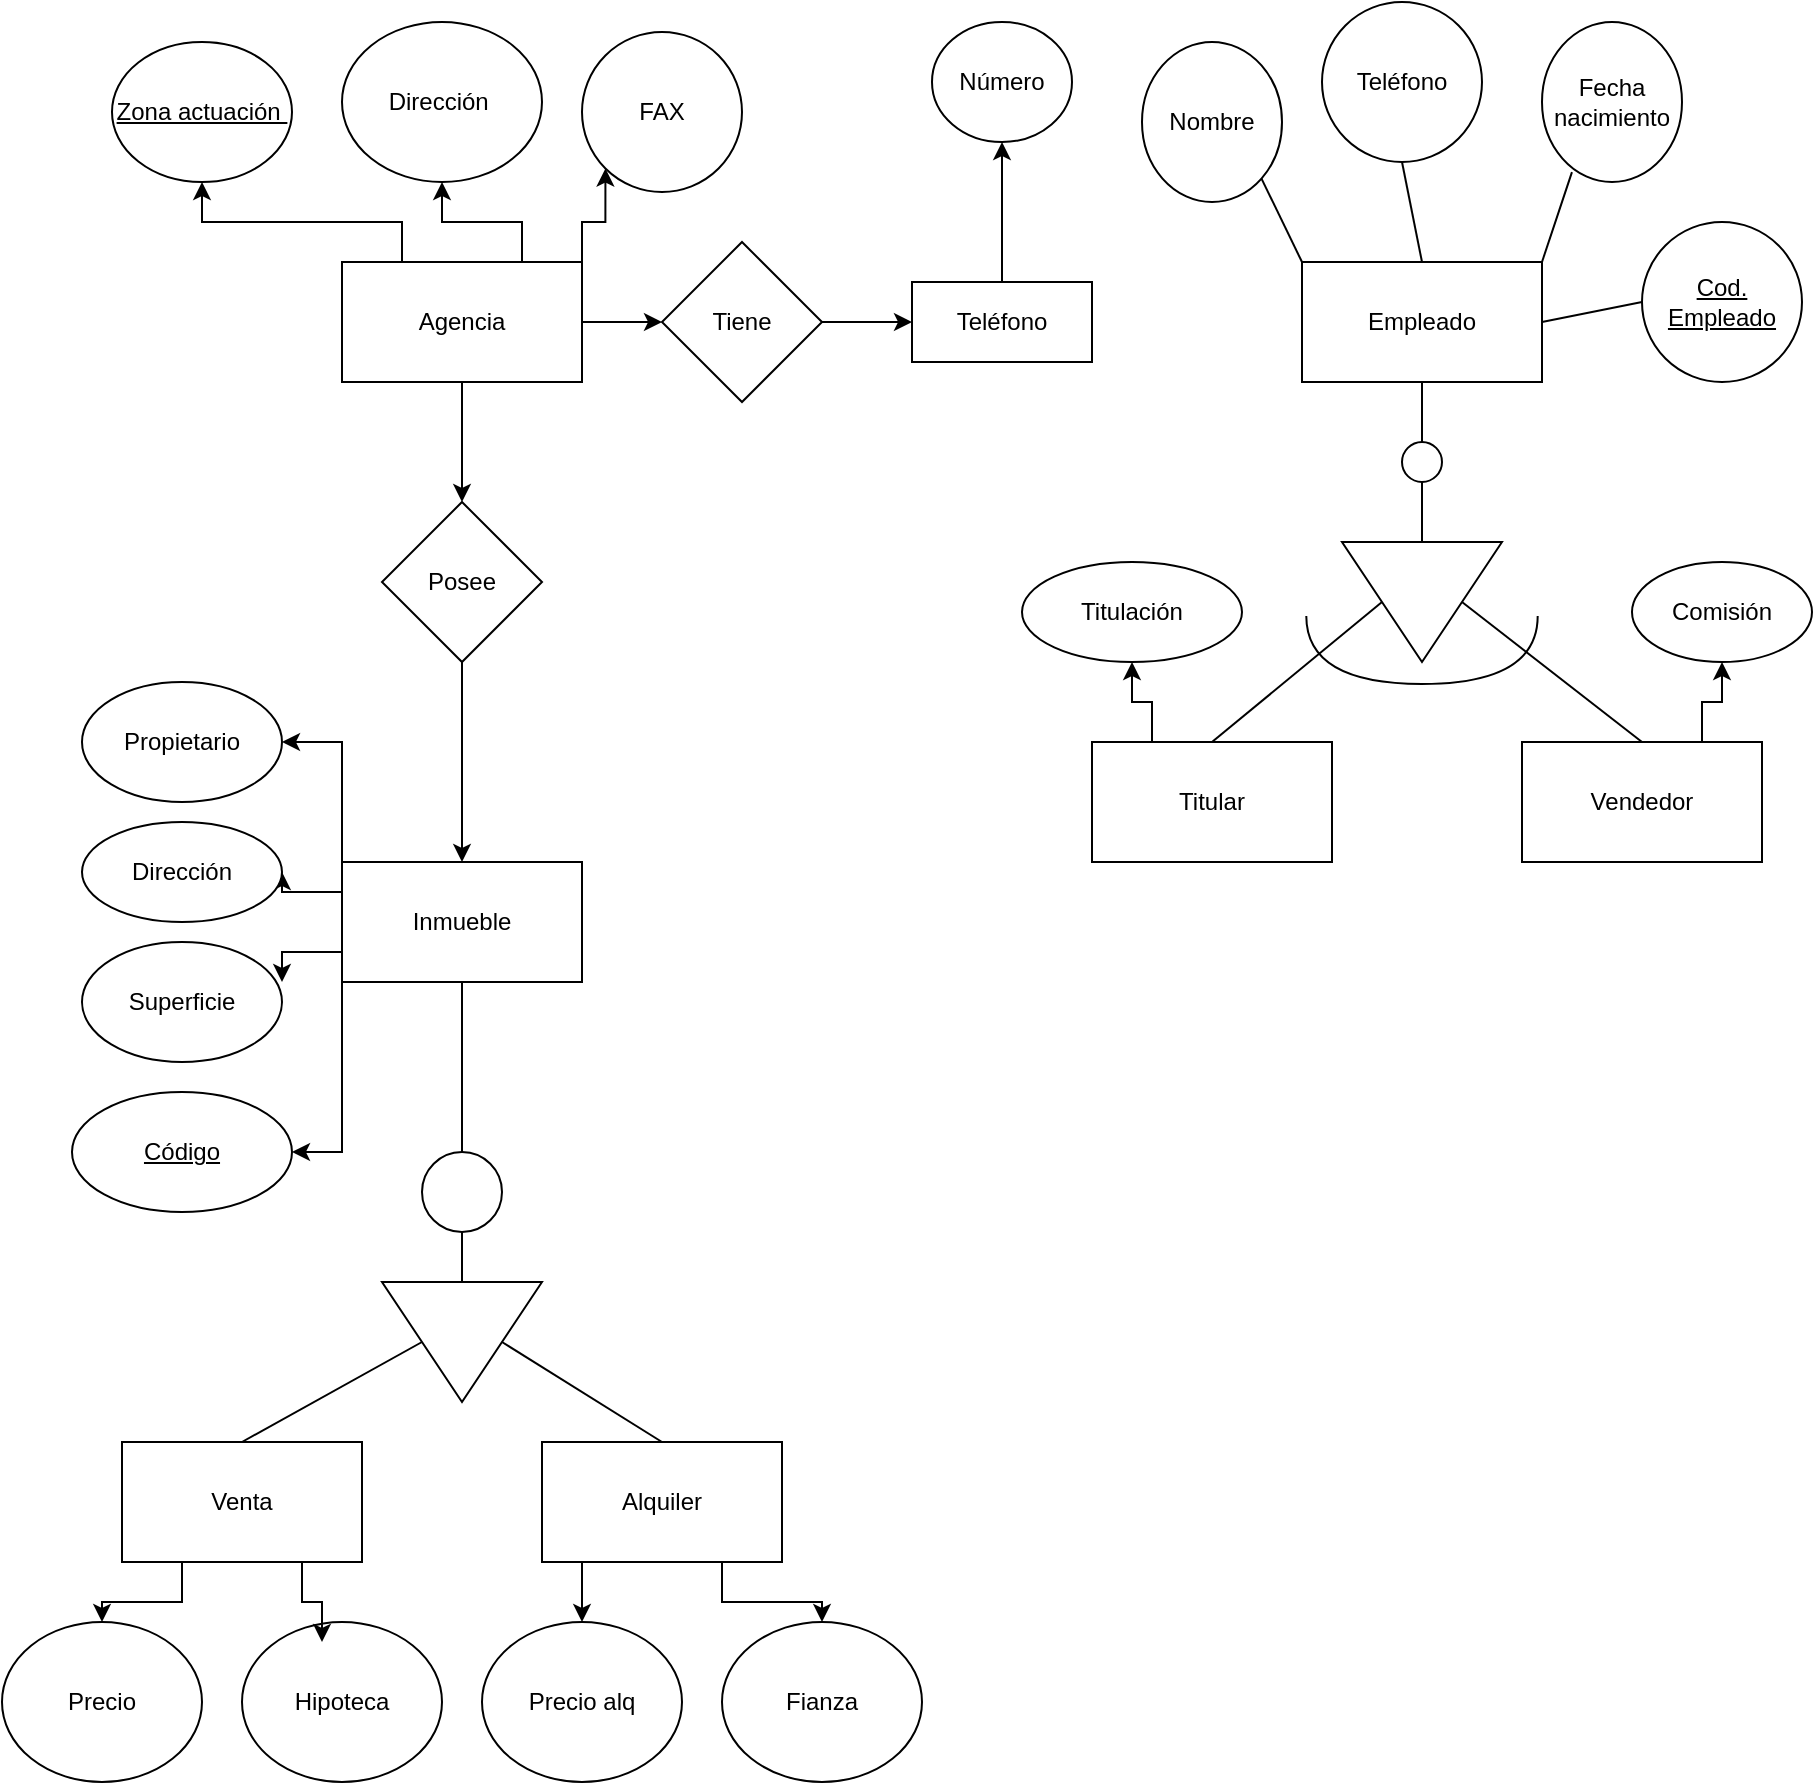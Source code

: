 <mxfile version="28.2.7">
  <diagram name="Página-1" id="10zk7ezHenCugw7qx0ki">
    <mxGraphModel dx="1878" dy="615" grid="1" gridSize="10" guides="1" tooltips="1" connect="1" arrows="1" fold="1" page="1" pageScale="1" pageWidth="827" pageHeight="1169" math="0" shadow="0">
      <root>
        <mxCell id="0" />
        <mxCell id="1" parent="0" />
        <mxCell id="nqIpu79dys8KzVs8E-yq-19" style="edgeStyle=orthogonalEdgeStyle;rounded=0;orthogonalLoop=1;jettySize=auto;html=1;exitX=0.5;exitY=1;exitDx=0;exitDy=0;entryX=0.5;entryY=0;entryDx=0;entryDy=0;" edge="1" parent="1" source="nqIpu79dys8KzVs8E-yq-1" target="nqIpu79dys8KzVs8E-yq-14">
          <mxGeometry relative="1" as="geometry" />
        </mxCell>
        <mxCell id="nqIpu79dys8KzVs8E-yq-30" style="edgeStyle=orthogonalEdgeStyle;rounded=0;orthogonalLoop=1;jettySize=auto;html=1;exitX=0.25;exitY=0;exitDx=0;exitDy=0;entryX=0.5;entryY=1;entryDx=0;entryDy=0;" edge="1" parent="1" source="nqIpu79dys8KzVs8E-yq-1" target="nqIpu79dys8KzVs8E-yq-22">
          <mxGeometry relative="1" as="geometry" />
        </mxCell>
        <mxCell id="nqIpu79dys8KzVs8E-yq-31" style="edgeStyle=orthogonalEdgeStyle;rounded=0;orthogonalLoop=1;jettySize=auto;html=1;exitX=0.75;exitY=0;exitDx=0;exitDy=0;entryX=0.5;entryY=1;entryDx=0;entryDy=0;" edge="1" parent="1" source="nqIpu79dys8KzVs8E-yq-1" target="nqIpu79dys8KzVs8E-yq-23">
          <mxGeometry relative="1" as="geometry" />
        </mxCell>
        <mxCell id="nqIpu79dys8KzVs8E-yq-56" style="edgeStyle=orthogonalEdgeStyle;rounded=0;orthogonalLoop=1;jettySize=auto;html=1;exitX=1;exitY=0;exitDx=0;exitDy=0;entryX=0;entryY=1;entryDx=0;entryDy=0;" edge="1" parent="1" source="nqIpu79dys8KzVs8E-yq-1" target="nqIpu79dys8KzVs8E-yq-55">
          <mxGeometry relative="1" as="geometry" />
        </mxCell>
        <mxCell id="nqIpu79dys8KzVs8E-yq-59" style="edgeStyle=orthogonalEdgeStyle;rounded=0;orthogonalLoop=1;jettySize=auto;html=1;exitX=1;exitY=0.5;exitDx=0;exitDy=0;entryX=0;entryY=0.5;entryDx=0;entryDy=0;" edge="1" parent="1" source="nqIpu79dys8KzVs8E-yq-1" target="nqIpu79dys8KzVs8E-yq-32">
          <mxGeometry relative="1" as="geometry" />
        </mxCell>
        <mxCell id="nqIpu79dys8KzVs8E-yq-1" value="Agencia" style="rounded=0;whiteSpace=wrap;html=1;" vertex="1" parent="1">
          <mxGeometry x="50" y="140" width="120" height="60" as="geometry" />
        </mxCell>
        <mxCell id="nqIpu79dys8KzVs8E-yq-33" style="edgeStyle=orthogonalEdgeStyle;rounded=0;orthogonalLoop=1;jettySize=auto;html=1;exitX=0.5;exitY=1;exitDx=0;exitDy=0;" edge="1" parent="1" source="nqIpu79dys8KzVs8E-yq-34">
          <mxGeometry relative="1" as="geometry">
            <mxPoint x="590" y="230" as="targetPoint" />
          </mxGeometry>
        </mxCell>
        <mxCell id="nqIpu79dys8KzVs8E-yq-3" value="Empleado" style="rounded=0;whiteSpace=wrap;html=1;" vertex="1" parent="1">
          <mxGeometry x="530" y="140" width="120" height="60" as="geometry" />
        </mxCell>
        <mxCell id="nqIpu79dys8KzVs8E-yq-47" style="edgeStyle=orthogonalEdgeStyle;rounded=0;orthogonalLoop=1;jettySize=auto;html=1;exitX=0.25;exitY=0;exitDx=0;exitDy=0;entryX=0.5;entryY=1;entryDx=0;entryDy=0;" edge="1" parent="1" source="nqIpu79dys8KzVs8E-yq-5" target="nqIpu79dys8KzVs8E-yq-46">
          <mxGeometry relative="1" as="geometry" />
        </mxCell>
        <mxCell id="nqIpu79dys8KzVs8E-yq-5" value="Titular" style="rounded=0;whiteSpace=wrap;html=1;" vertex="1" parent="1">
          <mxGeometry x="425" y="380" width="120" height="60" as="geometry" />
        </mxCell>
        <mxCell id="nqIpu79dys8KzVs8E-yq-48" style="edgeStyle=orthogonalEdgeStyle;rounded=0;orthogonalLoop=1;jettySize=auto;html=1;exitX=0.75;exitY=0;exitDx=0;exitDy=0;entryX=0.5;entryY=1;entryDx=0;entryDy=0;" edge="1" parent="1" source="nqIpu79dys8KzVs8E-yq-6" target="nqIpu79dys8KzVs8E-yq-44">
          <mxGeometry relative="1" as="geometry" />
        </mxCell>
        <mxCell id="nqIpu79dys8KzVs8E-yq-6" value="Vendedor" style="rounded=0;whiteSpace=wrap;html=1;" vertex="1" parent="1">
          <mxGeometry x="640" y="380" width="120" height="60" as="geometry" />
        </mxCell>
        <mxCell id="nqIpu79dys8KzVs8E-yq-7" value="Fecha nacimiento" style="ellipse;whiteSpace=wrap;html=1;" vertex="1" parent="1">
          <mxGeometry x="650" y="20" width="70" height="80" as="geometry" />
        </mxCell>
        <mxCell id="nqIpu79dys8KzVs8E-yq-8" value="Teléfono" style="ellipse;whiteSpace=wrap;html=1;" vertex="1" parent="1">
          <mxGeometry x="540" y="10" width="80" height="80" as="geometry" />
        </mxCell>
        <mxCell id="nqIpu79dys8KzVs8E-yq-9" value="Nombre" style="ellipse;whiteSpace=wrap;html=1;" vertex="1" parent="1">
          <mxGeometry x="450" y="30" width="70" height="80" as="geometry" />
        </mxCell>
        <mxCell id="nqIpu79dys8KzVs8E-yq-10" value="&lt;u&gt;Cod. Empleado&lt;/u&gt;" style="ellipse;whiteSpace=wrap;html=1;" vertex="1" parent="1">
          <mxGeometry x="700" y="120" width="80" height="80" as="geometry" />
        </mxCell>
        <mxCell id="nqIpu79dys8KzVs8E-yq-61" style="edgeStyle=orthogonalEdgeStyle;rounded=0;orthogonalLoop=1;jettySize=auto;html=1;exitX=0;exitY=0;exitDx=0;exitDy=0;entryX=1;entryY=0.5;entryDx=0;entryDy=0;" edge="1" parent="1" source="nqIpu79dys8KzVs8E-yq-13" target="nqIpu79dys8KzVs8E-yq-17">
          <mxGeometry relative="1" as="geometry" />
        </mxCell>
        <mxCell id="nqIpu79dys8KzVs8E-yq-62" style="edgeStyle=orthogonalEdgeStyle;rounded=0;orthogonalLoop=1;jettySize=auto;html=1;exitX=0;exitY=0.25;exitDx=0;exitDy=0;entryX=1;entryY=0.5;entryDx=0;entryDy=0;" edge="1" parent="1" source="nqIpu79dys8KzVs8E-yq-13" target="nqIpu79dys8KzVs8E-yq-16">
          <mxGeometry relative="1" as="geometry" />
        </mxCell>
        <mxCell id="nqIpu79dys8KzVs8E-yq-64" style="edgeStyle=orthogonalEdgeStyle;rounded=0;orthogonalLoop=1;jettySize=auto;html=1;exitX=0;exitY=1;exitDx=0;exitDy=0;entryX=1;entryY=0.5;entryDx=0;entryDy=0;" edge="1" parent="1" source="nqIpu79dys8KzVs8E-yq-13" target="nqIpu79dys8KzVs8E-yq-18">
          <mxGeometry relative="1" as="geometry" />
        </mxCell>
        <mxCell id="nqIpu79dys8KzVs8E-yq-13" value="Inmueble" style="rounded=0;whiteSpace=wrap;html=1;" vertex="1" parent="1">
          <mxGeometry x="50" y="440" width="120" height="60" as="geometry" />
        </mxCell>
        <mxCell id="nqIpu79dys8KzVs8E-yq-20" style="edgeStyle=orthogonalEdgeStyle;rounded=0;orthogonalLoop=1;jettySize=auto;html=1;exitX=0.5;exitY=1;exitDx=0;exitDy=0;entryX=0.5;entryY=0;entryDx=0;entryDy=0;" edge="1" parent="1" source="nqIpu79dys8KzVs8E-yq-14" target="nqIpu79dys8KzVs8E-yq-13">
          <mxGeometry relative="1" as="geometry" />
        </mxCell>
        <mxCell id="nqIpu79dys8KzVs8E-yq-14" value="Posee" style="rhombus;whiteSpace=wrap;html=1;" vertex="1" parent="1">
          <mxGeometry x="70" y="260" width="80" height="80" as="geometry" />
        </mxCell>
        <mxCell id="nqIpu79dys8KzVs8E-yq-15" value="Superficie" style="ellipse;whiteSpace=wrap;html=1;" vertex="1" parent="1">
          <mxGeometry x="-80" y="480" width="100" height="60" as="geometry" />
        </mxCell>
        <mxCell id="nqIpu79dys8KzVs8E-yq-16" value="Dirección" style="ellipse;whiteSpace=wrap;html=1;" vertex="1" parent="1">
          <mxGeometry x="-80" y="420" width="100" height="50" as="geometry" />
        </mxCell>
        <mxCell id="nqIpu79dys8KzVs8E-yq-17" value="Propietario" style="ellipse;whiteSpace=wrap;html=1;" vertex="1" parent="1">
          <mxGeometry x="-80" y="350" width="100" height="60" as="geometry" />
        </mxCell>
        <mxCell id="nqIpu79dys8KzVs8E-yq-18" value="&lt;u&gt;Código&lt;/u&gt;" style="ellipse;whiteSpace=wrap;html=1;" vertex="1" parent="1">
          <mxGeometry x="-85" y="555" width="110" height="60" as="geometry" />
        </mxCell>
        <mxCell id="nqIpu79dys8KzVs8E-yq-22" value="&lt;u&gt;Zona actuación&amp;nbsp;&lt;/u&gt;" style="ellipse;whiteSpace=wrap;html=1;" vertex="1" parent="1">
          <mxGeometry x="-65" y="30" width="90" height="70" as="geometry" />
        </mxCell>
        <mxCell id="nqIpu79dys8KzVs8E-yq-23" value="Dirección&amp;nbsp;" style="ellipse;whiteSpace=wrap;html=1;" vertex="1" parent="1">
          <mxGeometry x="50" y="20" width="100" height="80" as="geometry" />
        </mxCell>
        <mxCell id="nqIpu79dys8KzVs8E-yq-24" value="" style="endArrow=none;html=1;rounded=0;entryX=0;entryY=0;entryDx=0;entryDy=0;exitX=1;exitY=1;exitDx=0;exitDy=0;" edge="1" parent="1" source="nqIpu79dys8KzVs8E-yq-9" target="nqIpu79dys8KzVs8E-yq-3">
          <mxGeometry width="50" height="50" relative="1" as="geometry">
            <mxPoint x="390" y="260" as="sourcePoint" />
            <mxPoint x="440" y="210" as="targetPoint" />
          </mxGeometry>
        </mxCell>
        <mxCell id="nqIpu79dys8KzVs8E-yq-25" value="" style="endArrow=none;html=1;rounded=0;entryX=0.5;entryY=0;entryDx=0;entryDy=0;exitX=0.5;exitY=1;exitDx=0;exitDy=0;" edge="1" parent="1" source="nqIpu79dys8KzVs8E-yq-8" target="nqIpu79dys8KzVs8E-yq-3">
          <mxGeometry width="50" height="50" relative="1" as="geometry">
            <mxPoint x="390" y="260" as="sourcePoint" />
            <mxPoint x="440" y="210" as="targetPoint" />
          </mxGeometry>
        </mxCell>
        <mxCell id="nqIpu79dys8KzVs8E-yq-26" value="" style="endArrow=none;html=1;rounded=0;entryX=1;entryY=0;entryDx=0;entryDy=0;exitX=0.214;exitY=0.938;exitDx=0;exitDy=0;exitPerimeter=0;" edge="1" parent="1" source="nqIpu79dys8KzVs8E-yq-7" target="nqIpu79dys8KzVs8E-yq-3">
          <mxGeometry width="50" height="50" relative="1" as="geometry">
            <mxPoint x="390" y="260" as="sourcePoint" />
            <mxPoint x="440" y="210" as="targetPoint" />
          </mxGeometry>
        </mxCell>
        <mxCell id="nqIpu79dys8KzVs8E-yq-27" value="" style="endArrow=none;html=1;rounded=0;entryX=1;entryY=0.5;entryDx=0;entryDy=0;exitX=0;exitY=0.5;exitDx=0;exitDy=0;" edge="1" parent="1" source="nqIpu79dys8KzVs8E-yq-10" target="nqIpu79dys8KzVs8E-yq-3">
          <mxGeometry width="50" height="50" relative="1" as="geometry">
            <mxPoint x="390" y="260" as="sourcePoint" />
            <mxPoint x="440" y="210" as="targetPoint" />
          </mxGeometry>
        </mxCell>
        <mxCell id="nqIpu79dys8KzVs8E-yq-60" style="edgeStyle=orthogonalEdgeStyle;rounded=0;orthogonalLoop=1;jettySize=auto;html=1;exitX=1;exitY=0.5;exitDx=0;exitDy=0;entryX=0;entryY=0.5;entryDx=0;entryDy=0;" edge="1" parent="1" source="nqIpu79dys8KzVs8E-yq-32" target="nqIpu79dys8KzVs8E-yq-54">
          <mxGeometry relative="1" as="geometry" />
        </mxCell>
        <mxCell id="nqIpu79dys8KzVs8E-yq-32" value="Tiene" style="rhombus;whiteSpace=wrap;html=1;" vertex="1" parent="1">
          <mxGeometry x="210" y="130" width="80" height="80" as="geometry" />
        </mxCell>
        <mxCell id="nqIpu79dys8KzVs8E-yq-34" value="" style="ellipse;whiteSpace=wrap;html=1;" vertex="1" parent="1">
          <mxGeometry x="580" y="230" width="20" height="20" as="geometry" />
        </mxCell>
        <mxCell id="nqIpu79dys8KzVs8E-yq-38" value="" style="triangle;whiteSpace=wrap;html=1;rotation=90;" vertex="1" parent="1">
          <mxGeometry x="560" y="270" width="60" height="80" as="geometry" />
        </mxCell>
        <mxCell id="nqIpu79dys8KzVs8E-yq-40" value="" style="endArrow=none;html=1;rounded=0;entryX=0.5;entryY=1;entryDx=0;entryDy=0;exitX=0.5;exitY=0;exitDx=0;exitDy=0;" edge="1" parent="1" source="nqIpu79dys8KzVs8E-yq-5" target="nqIpu79dys8KzVs8E-yq-38">
          <mxGeometry width="50" height="50" relative="1" as="geometry">
            <mxPoint x="390" y="260" as="sourcePoint" />
            <mxPoint x="440" y="210" as="targetPoint" />
          </mxGeometry>
        </mxCell>
        <mxCell id="nqIpu79dys8KzVs8E-yq-41" value="" style="endArrow=none;html=1;rounded=0;entryX=0.5;entryY=0;entryDx=0;entryDy=0;exitX=0.5;exitY=0;exitDx=0;exitDy=0;" edge="1" parent="1" source="nqIpu79dys8KzVs8E-yq-6" target="nqIpu79dys8KzVs8E-yq-38">
          <mxGeometry width="50" height="50" relative="1" as="geometry">
            <mxPoint x="390" y="260" as="sourcePoint" />
            <mxPoint x="440" y="210" as="targetPoint" />
          </mxGeometry>
        </mxCell>
        <mxCell id="nqIpu79dys8KzVs8E-yq-42" value="" style="shape=requiredInterface;html=1;verticalLabelPosition=bottom;sketch=0;rotation=90;" vertex="1" parent="1">
          <mxGeometry x="573.01" y="276.17" width="33.97" height="115.7" as="geometry" />
        </mxCell>
        <mxCell id="nqIpu79dys8KzVs8E-yq-44" value="Comisión" style="ellipse;whiteSpace=wrap;html=1;" vertex="1" parent="1">
          <mxGeometry x="695" y="290" width="90" height="50" as="geometry" />
        </mxCell>
        <mxCell id="nqIpu79dys8KzVs8E-yq-46" value="Titulación" style="ellipse;whiteSpace=wrap;html=1;" vertex="1" parent="1">
          <mxGeometry x="390" y="290" width="110" height="50" as="geometry" />
        </mxCell>
        <mxCell id="nqIpu79dys8KzVs8E-yq-52" value="" style="endArrow=none;html=1;rounded=0;entryX=0.5;entryY=1;entryDx=0;entryDy=0;exitX=0.5;exitY=0;exitDx=0;exitDy=0;" edge="1" parent="1" source="nqIpu79dys8KzVs8E-yq-34" target="nqIpu79dys8KzVs8E-yq-3">
          <mxGeometry width="50" height="50" relative="1" as="geometry">
            <mxPoint x="390" y="320" as="sourcePoint" />
            <mxPoint x="440" y="270" as="targetPoint" />
          </mxGeometry>
        </mxCell>
        <mxCell id="nqIpu79dys8KzVs8E-yq-53" value="" style="endArrow=none;html=1;rounded=0;entryX=0.5;entryY=1;entryDx=0;entryDy=0;exitX=0;exitY=0.5;exitDx=0;exitDy=0;" edge="1" parent="1" source="nqIpu79dys8KzVs8E-yq-38" target="nqIpu79dys8KzVs8E-yq-34">
          <mxGeometry width="50" height="50" relative="1" as="geometry">
            <mxPoint x="390" y="320" as="sourcePoint" />
            <mxPoint x="440" y="270" as="targetPoint" />
          </mxGeometry>
        </mxCell>
        <mxCell id="nqIpu79dys8KzVs8E-yq-57" style="edgeStyle=orthogonalEdgeStyle;rounded=0;orthogonalLoop=1;jettySize=auto;html=1;exitX=0.5;exitY=0;exitDx=0;exitDy=0;" edge="1" parent="1" source="nqIpu79dys8KzVs8E-yq-54" target="nqIpu79dys8KzVs8E-yq-58">
          <mxGeometry relative="1" as="geometry">
            <mxPoint x="380" y="100" as="targetPoint" />
          </mxGeometry>
        </mxCell>
        <mxCell id="nqIpu79dys8KzVs8E-yq-54" value="Teléfono" style="rounded=0;whiteSpace=wrap;html=1;" vertex="1" parent="1">
          <mxGeometry x="335" y="150" width="90" height="40" as="geometry" />
        </mxCell>
        <mxCell id="nqIpu79dys8KzVs8E-yq-55" value="FAX" style="ellipse;whiteSpace=wrap;html=1;" vertex="1" parent="1">
          <mxGeometry x="170" y="25" width="80" height="80" as="geometry" />
        </mxCell>
        <mxCell id="nqIpu79dys8KzVs8E-yq-58" value="Número" style="ellipse;whiteSpace=wrap;html=1;" vertex="1" parent="1">
          <mxGeometry x="345" y="20" width="70" height="60" as="geometry" />
        </mxCell>
        <mxCell id="nqIpu79dys8KzVs8E-yq-63" style="edgeStyle=orthogonalEdgeStyle;rounded=0;orthogonalLoop=1;jettySize=auto;html=1;exitX=0;exitY=0.75;exitDx=0;exitDy=0;entryX=1;entryY=0.333;entryDx=0;entryDy=0;entryPerimeter=0;" edge="1" parent="1" source="nqIpu79dys8KzVs8E-yq-13" target="nqIpu79dys8KzVs8E-yq-15">
          <mxGeometry relative="1" as="geometry" />
        </mxCell>
        <mxCell id="nqIpu79dys8KzVs8E-yq-65" value="" style="endArrow=none;html=1;rounded=0;entryX=0.5;entryY=1;entryDx=0;entryDy=0;" edge="1" parent="1" source="nqIpu79dys8KzVs8E-yq-66" target="nqIpu79dys8KzVs8E-yq-13">
          <mxGeometry width="50" height="50" relative="1" as="geometry">
            <mxPoint x="110" y="600" as="sourcePoint" />
            <mxPoint x="440" y="450" as="targetPoint" />
          </mxGeometry>
        </mxCell>
        <mxCell id="nqIpu79dys8KzVs8E-yq-67" value="" style="endArrow=none;html=1;rounded=0;entryX=0.5;entryY=1;entryDx=0;entryDy=0;" edge="1" parent="1" target="nqIpu79dys8KzVs8E-yq-66">
          <mxGeometry width="50" height="50" relative="1" as="geometry">
            <mxPoint x="110" y="600" as="sourcePoint" />
            <mxPoint x="110" y="500" as="targetPoint" />
          </mxGeometry>
        </mxCell>
        <mxCell id="nqIpu79dys8KzVs8E-yq-66" value="" style="ellipse;whiteSpace=wrap;html=1;" vertex="1" parent="1">
          <mxGeometry x="90" y="585" width="40" height="40" as="geometry" />
        </mxCell>
        <mxCell id="nqIpu79dys8KzVs8E-yq-68" value="" style="endArrow=none;html=1;rounded=0;entryX=0.5;entryY=1;entryDx=0;entryDy=0;" edge="1" parent="1" target="nqIpu79dys8KzVs8E-yq-66">
          <mxGeometry width="50" height="50" relative="1" as="geometry">
            <mxPoint x="110" y="650" as="sourcePoint" />
            <mxPoint x="440" y="630" as="targetPoint" />
          </mxGeometry>
        </mxCell>
        <mxCell id="nqIpu79dys8KzVs8E-yq-69" value="" style="triangle;whiteSpace=wrap;html=1;rotation=90;" vertex="1" parent="1">
          <mxGeometry x="80" y="640" width="60" height="80" as="geometry" />
        </mxCell>
        <mxCell id="nqIpu79dys8KzVs8E-yq-78" style="edgeStyle=orthogonalEdgeStyle;rounded=0;orthogonalLoop=1;jettySize=auto;html=1;exitX=0.25;exitY=1;exitDx=0;exitDy=0;entryX=0.5;entryY=0;entryDx=0;entryDy=0;" edge="1" parent="1" source="nqIpu79dys8KzVs8E-yq-70" target="nqIpu79dys8KzVs8E-yq-77">
          <mxGeometry relative="1" as="geometry" />
        </mxCell>
        <mxCell id="nqIpu79dys8KzVs8E-yq-79" style="edgeStyle=orthogonalEdgeStyle;rounded=0;orthogonalLoop=1;jettySize=auto;html=1;exitX=0.75;exitY=1;exitDx=0;exitDy=0;entryX=0.5;entryY=0;entryDx=0;entryDy=0;" edge="1" parent="1" source="nqIpu79dys8KzVs8E-yq-70" target="nqIpu79dys8KzVs8E-yq-76">
          <mxGeometry relative="1" as="geometry" />
        </mxCell>
        <mxCell id="nqIpu79dys8KzVs8E-yq-70" value="Alquiler" style="rounded=0;whiteSpace=wrap;html=1;" vertex="1" parent="1">
          <mxGeometry x="150" y="730" width="120" height="60" as="geometry" />
        </mxCell>
        <mxCell id="nqIpu79dys8KzVs8E-yq-81" style="edgeStyle=orthogonalEdgeStyle;rounded=0;orthogonalLoop=1;jettySize=auto;html=1;exitX=0.25;exitY=1;exitDx=0;exitDy=0;entryX=0.5;entryY=0;entryDx=0;entryDy=0;" edge="1" parent="1" source="nqIpu79dys8KzVs8E-yq-71" target="nqIpu79dys8KzVs8E-yq-75">
          <mxGeometry relative="1" as="geometry" />
        </mxCell>
        <mxCell id="nqIpu79dys8KzVs8E-yq-71" value="Venta" style="rounded=0;whiteSpace=wrap;html=1;" vertex="1" parent="1">
          <mxGeometry x="-60" y="730" width="120" height="60" as="geometry" />
        </mxCell>
        <mxCell id="nqIpu79dys8KzVs8E-yq-72" value="" style="endArrow=none;html=1;rounded=0;entryX=0.5;entryY=0;entryDx=0;entryDy=0;exitX=0.5;exitY=0;exitDx=0;exitDy=0;" edge="1" parent="1" source="nqIpu79dys8KzVs8E-yq-70" target="nqIpu79dys8KzVs8E-yq-69">
          <mxGeometry width="50" height="50" relative="1" as="geometry">
            <mxPoint x="390" y="680" as="sourcePoint" />
            <mxPoint x="440" y="630" as="targetPoint" />
          </mxGeometry>
        </mxCell>
        <mxCell id="nqIpu79dys8KzVs8E-yq-73" value="" style="endArrow=none;html=1;rounded=0;entryX=0.5;entryY=1;entryDx=0;entryDy=0;exitX=0.5;exitY=0;exitDx=0;exitDy=0;" edge="1" parent="1" source="nqIpu79dys8KzVs8E-yq-71" target="nqIpu79dys8KzVs8E-yq-69">
          <mxGeometry width="50" height="50" relative="1" as="geometry">
            <mxPoint x="390" y="680" as="sourcePoint" />
            <mxPoint x="440" y="630" as="targetPoint" />
          </mxGeometry>
        </mxCell>
        <mxCell id="nqIpu79dys8KzVs8E-yq-74" value="Hipoteca" style="ellipse;whiteSpace=wrap;html=1;" vertex="1" parent="1">
          <mxGeometry y="820" width="100" height="80" as="geometry" />
        </mxCell>
        <mxCell id="nqIpu79dys8KzVs8E-yq-75" value="Precio" style="ellipse;whiteSpace=wrap;html=1;" vertex="1" parent="1">
          <mxGeometry x="-120" y="820" width="100" height="80" as="geometry" />
        </mxCell>
        <mxCell id="nqIpu79dys8KzVs8E-yq-76" value="Fianza" style="ellipse;whiteSpace=wrap;html=1;" vertex="1" parent="1">
          <mxGeometry x="240" y="820" width="100" height="80" as="geometry" />
        </mxCell>
        <mxCell id="nqIpu79dys8KzVs8E-yq-77" value="Precio alq" style="ellipse;whiteSpace=wrap;html=1;" vertex="1" parent="1">
          <mxGeometry x="120" y="820" width="100" height="80" as="geometry" />
        </mxCell>
        <mxCell id="nqIpu79dys8KzVs8E-yq-80" style="edgeStyle=orthogonalEdgeStyle;rounded=0;orthogonalLoop=1;jettySize=auto;html=1;exitX=0.75;exitY=1;exitDx=0;exitDy=0;entryX=0.4;entryY=0.125;entryDx=0;entryDy=0;entryPerimeter=0;" edge="1" parent="1" source="nqIpu79dys8KzVs8E-yq-71" target="nqIpu79dys8KzVs8E-yq-74">
          <mxGeometry relative="1" as="geometry" />
        </mxCell>
      </root>
    </mxGraphModel>
  </diagram>
</mxfile>
